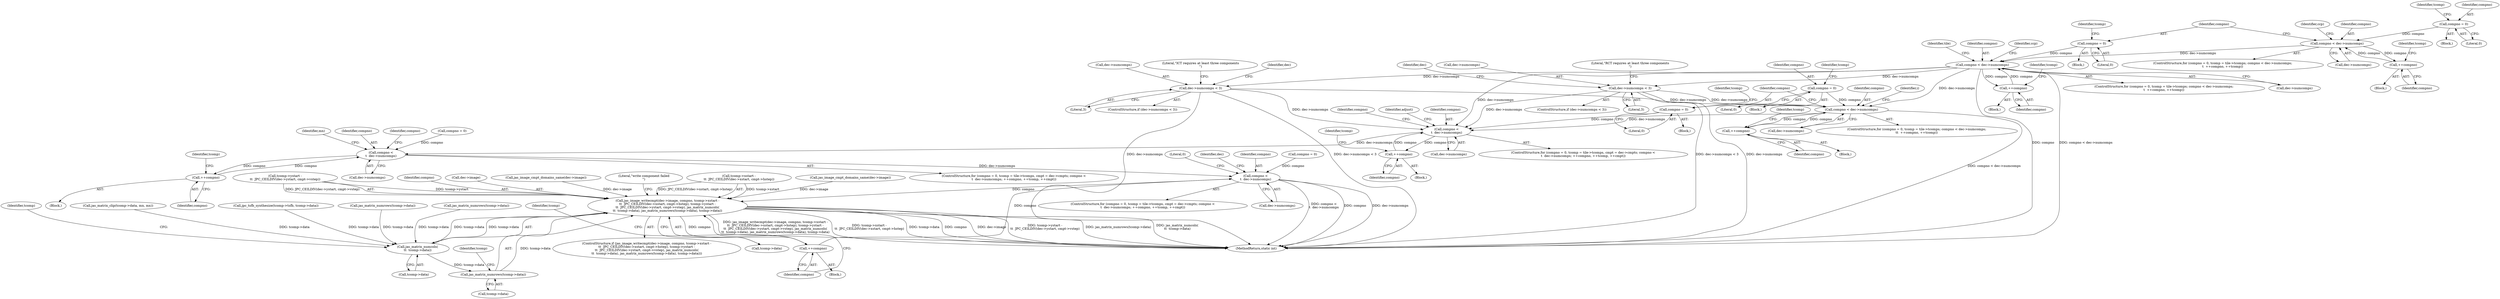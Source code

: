 digraph "0_jasper_dee11ec440d7908d1daf69f40a3324b27cf213ba@pointer" {
"1000484" [label="(Call,compno <\n\t  dec->numcomps)"];
"1000490" [label="(Call,++compno)"];
"1000484" [label="(Call,compno <\n\t  dec->numcomps)"];
"1000470" [label="(Call,compno = 0)"];
"1000350" [label="(Call,dec->numcomps < 3)"];
"1000265" [label="(Call,compno < dec->numcomps)"];
"1000257" [label="(Call,compno = 0)"];
"1000271" [label="(Call,++compno)"];
"1000144" [label="(Call,compno < dec->numcomps)"];
"1000150" [label="(Call,++compno)"];
"1000136" [label="(Call,compno = 0)"];
"1000302" [label="(Call,dec->numcomps < 3)"];
"1000411" [label="(Call,compno < dec->numcomps)"];
"1000403" [label="(Call,compno = 0)"];
"1000417" [label="(Call,++compno)"];
"1000563" [label="(Call,compno <\n\t  dec->numcomps)"];
"1000569" [label="(Call,++compno)"];
"1000638" [label="(Call,compno <\n\t  dec->numcomps)"];
"1000653" [label="(Call,jas_image_writecmpt(dec->image, compno, tcomp->xstart -\n\t\t  JPC_CEILDIV(dec->xstart, cmpt->hstep), tcomp->ystart -\n\t\t  JPC_CEILDIV(dec->ystart, cmpt->vstep), jas_matrix_numcols(\n\t\t  tcomp->data), jas_matrix_numrows(tcomp->data), tcomp->data))"];
"1000644" [label="(Call,++compno)"];
"1000680" [label="(Call,jas_matrix_numcols(\n\t\t  tcomp->data))"];
"1000684" [label="(Call,jas_matrix_numrows(tcomp->data))"];
"1000258" [label="(Identifier,compno)"];
"1000412" [label="(Identifier,compno)"];
"1000140" [label="(Identifier,tcomp)"];
"1000693" [label="(Literal,\"write component failed\n\")"];
"1000685" [label="(Call,tcomp->data)"];
"1000424" [label="(Identifier,i)"];
"1000484" [label="(Call,compno <\n\t  dec->numcomps)"];
"1000136" [label="(Call,compno = 0)"];
"1000468" [label="(ControlStructure,for (compno = 0, tcomp = tile->tcomps, cmpt = dec->cmpts; compno <\n\t  dec->numcomps; ++compno, ++tcomp, ++cmpt))"];
"1000403" [label="(Call,compno = 0)"];
"1000686" [label="(Identifier,tcomp)"];
"1000151" [label="(Identifier,compno)"];
"1000296" [label="(Identifier,tile)"];
"1000413" [label="(Call,dec->numcomps)"];
"1000470" [label="(Call,compno = 0)"];
"1000580" [label="(Identifier,mn)"];
"1000135" [label="(Block,)"];
"1000266" [label="(Identifier,compno)"];
"1000658" [label="(Call,tcomp->xstart -\n\t\t  JPC_CEILDIV(dec->xstart, cmpt->hstep))"];
"1000350" [label="(Call,dec->numcomps < 3)"];
"1000652" [label="(ControlStructure,if (jas_image_writecmpt(dec->image, compno, tcomp->xstart -\n\t\t  JPC_CEILDIV(dec->xstart, cmpt->hstep), tcomp->ystart -\n\t\t  JPC_CEILDIV(dec->ystart, cmpt->vstep), jas_matrix_numcols(\n\t\t  tcomp->data), jas_matrix_numrows(tcomp->data), tcomp->data)))"];
"1000134" [label="(ControlStructure,for (compno = 0, tcomp = tile->tcomps; compno < dec->numcomps;\n\t  ++compno, ++tcomp))"];
"1000261" [label="(Identifier,tcomp)"];
"1000699" [label="(MethodReturn,static int)"];
"1000688" [label="(Call,tcomp->data)"];
"1000363" [label="(Call,jas_image_cmpt_domains_same(dec->image))"];
"1000569" [label="(Call,++compno)"];
"1000573" [label="(Identifier,tcomp)"];
"1000271" [label="(Call,++compno)"];
"1000570" [label="(Identifier,compno)"];
"1000255" [label="(ControlStructure,for (compno = 0, tcomp = tile->tcomps; compno < dec->numcomps;\n\t  ++compno, ++tcomp))"];
"1000472" [label="(Literal,0)"];
"1000684" [label="(Call,jas_matrix_numrows(tcomp->data))"];
"1000405" [label="(Literal,0)"];
"1000491" [label="(Identifier,compno)"];
"1000640" [label="(Call,dec->numcomps)"];
"1000489" [label="(Block,)"];
"1000616" [label="(Call,jas_matrix_clip(tcomp->data, mn, mx))"];
"1000153" [label="(Identifier,tcomp)"];
"1000365" [label="(Identifier,dec)"];
"1000689" [label="(Identifier,tcomp)"];
"1000149" [label="(Block,)"];
"1000286" [label="(Call,jpc_tsfb_synthesize(tcomp->tsfb, tcomp->data))"];
"1000698" [label="(Literal,0)"];
"1000669" [label="(Call,tcomp->ystart -\n\t\t  JPC_CEILDIV(dec->ystart, cmpt->vstep))"];
"1000657" [label="(Identifier,compno)"];
"1000494" [label="(Identifier,tcomp)"];
"1000518" [label="(Call,jas_matrix_numrows(tcomp->data))"];
"1000622" [label="(ControlStructure,for (compno = 0, tcomp = tile->tcomps, cmpt = dec->cmpts; compno <\n\t  dec->numcomps; ++compno, ++tcomp, ++cmpt))"];
"1000416" [label="(Block,)"];
"1000655" [label="(Identifier,dec)"];
"1000680" [label="(Call,jas_matrix_numcols(\n\t\t  tcomp->data))"];
"1000564" [label="(Identifier,compno)"];
"1000428" [label="(Call,jas_matrix_numrows(tcomp->data))"];
"1000137" [label="(Identifier,compno)"];
"1000469" [label="(Block,)"];
"1000681" [label="(Call,tcomp->data)"];
"1000317" [label="(Identifier,dec)"];
"1000306" [label="(Literal,3)"];
"1000270" [label="(Block,)"];
"1000638" [label="(Call,compno <\n\t  dec->numcomps)"];
"1000411" [label="(Call,compno < dec->numcomps)"];
"1000265" [label="(Call,compno < dec->numcomps)"];
"1000475" [label="(Identifier,tcomp)"];
"1000565" [label="(Call,dec->numcomps)"];
"1000138" [label="(Literal,0)"];
"1000648" [label="(Identifier,tcomp)"];
"1000485" [label="(Identifier,compno)"];
"1000146" [label="(Call,dec->numcomps)"];
"1000639" [label="(Identifier,compno)"];
"1000256" [label="(Block,)"];
"1000654" [label="(Call,dec->image)"];
"1000550" [label="(Identifier,compno)"];
"1000156" [label="(Identifier,ccp)"];
"1000351" [label="(Call,dec->numcomps)"];
"1000357" [label="(Literal,\"ICT requires at least three components\n\")"];
"1000625" [label="(Identifier,compno)"];
"1000490" [label="(Call,++compno)"];
"1000407" [label="(Identifier,tcomp)"];
"1000568" [label="(Block,)"];
"1000150" [label="(Call,++compno)"];
"1000401" [label="(ControlStructure,for (compno = 0, tcomp = tile->tcomps; compno < dec->numcomps;\n\t\t  ++compno, ++tcomp))"];
"1000420" [label="(Identifier,tcomp)"];
"1000418" [label="(Identifier,compno)"];
"1000354" [label="(Literal,3)"];
"1000267" [label="(Call,dec->numcomps)"];
"1000499" [label="(Identifier,adjust)"];
"1000563" [label="(Call,compno <\n\t  dec->numcomps)"];
"1000549" [label="(Call,compno = 0)"];
"1000404" [label="(Identifier,compno)"];
"1000644" [label="(Call,++compno)"];
"1000315" [label="(Call,jas_image_cmpt_domains_same(dec->image))"];
"1000145" [label="(Identifier,compno)"];
"1000302" [label="(Call,dec->numcomps < 3)"];
"1000547" [label="(ControlStructure,for (compno = 0, tcomp = tile->tcomps, cmpt = dec->cmpts; compno <\n\t  dec->numcomps; ++compno, ++tcomp, ++cmpt))"];
"1000144" [label="(Call,compno < dec->numcomps)"];
"1000486" [label="(Call,dec->numcomps)"];
"1000471" [label="(Identifier,compno)"];
"1000257" [label="(Call,compno = 0)"];
"1000303" [label="(Call,dec->numcomps)"];
"1000272" [label="(Identifier,compno)"];
"1000402" [label="(Block,)"];
"1000417" [label="(Call,++compno)"];
"1000259" [label="(Literal,0)"];
"1000624" [label="(Call,compno = 0)"];
"1000643" [label="(Block,)"];
"1000277" [label="(Identifier,ccp)"];
"1000309" [label="(Literal,\"RCT requires at least three components\n\")"];
"1000645" [label="(Identifier,compno)"];
"1000301" [label="(ControlStructure,if (dec->numcomps < 3))"];
"1000349" [label="(ControlStructure,if (dec->numcomps < 3))"];
"1000653" [label="(Call,jas_image_writecmpt(dec->image, compno, tcomp->xstart -\n\t\t  JPC_CEILDIV(dec->xstart, cmpt->hstep), tcomp->ystart -\n\t\t  JPC_CEILDIV(dec->ystart, cmpt->vstep), jas_matrix_numcols(\n\t\t  tcomp->data), jas_matrix_numrows(tcomp->data), tcomp->data))"];
"1000274" [label="(Identifier,tcomp)"];
"1000484" -> "1000468"  [label="AST: "];
"1000484" -> "1000486"  [label="CFG: "];
"1000485" -> "1000484"  [label="AST: "];
"1000486" -> "1000484"  [label="AST: "];
"1000499" -> "1000484"  [label="CFG: "];
"1000550" -> "1000484"  [label="CFG: "];
"1000490" -> "1000484"  [label="DDG: compno"];
"1000470" -> "1000484"  [label="DDG: compno"];
"1000350" -> "1000484"  [label="DDG: dec->numcomps"];
"1000302" -> "1000484"  [label="DDG: dec->numcomps"];
"1000265" -> "1000484"  [label="DDG: dec->numcomps"];
"1000411" -> "1000484"  [label="DDG: dec->numcomps"];
"1000484" -> "1000490"  [label="DDG: compno"];
"1000484" -> "1000563"  [label="DDG: dec->numcomps"];
"1000490" -> "1000489"  [label="AST: "];
"1000490" -> "1000491"  [label="CFG: "];
"1000491" -> "1000490"  [label="AST: "];
"1000494" -> "1000490"  [label="CFG: "];
"1000470" -> "1000469"  [label="AST: "];
"1000470" -> "1000472"  [label="CFG: "];
"1000471" -> "1000470"  [label="AST: "];
"1000472" -> "1000470"  [label="AST: "];
"1000475" -> "1000470"  [label="CFG: "];
"1000350" -> "1000349"  [label="AST: "];
"1000350" -> "1000354"  [label="CFG: "];
"1000351" -> "1000350"  [label="AST: "];
"1000354" -> "1000350"  [label="AST: "];
"1000357" -> "1000350"  [label="CFG: "];
"1000365" -> "1000350"  [label="CFG: "];
"1000350" -> "1000699"  [label="DDG: dec->numcomps"];
"1000350" -> "1000699"  [label="DDG: dec->numcomps < 3"];
"1000265" -> "1000350"  [label="DDG: dec->numcomps"];
"1000350" -> "1000411"  [label="DDG: dec->numcomps"];
"1000265" -> "1000255"  [label="AST: "];
"1000265" -> "1000267"  [label="CFG: "];
"1000266" -> "1000265"  [label="AST: "];
"1000267" -> "1000265"  [label="AST: "];
"1000277" -> "1000265"  [label="CFG: "];
"1000296" -> "1000265"  [label="CFG: "];
"1000265" -> "1000699"  [label="DDG: compno < dec->numcomps"];
"1000265" -> "1000699"  [label="DDG: compno"];
"1000257" -> "1000265"  [label="DDG: compno"];
"1000271" -> "1000265"  [label="DDG: compno"];
"1000144" -> "1000265"  [label="DDG: dec->numcomps"];
"1000265" -> "1000271"  [label="DDG: compno"];
"1000265" -> "1000302"  [label="DDG: dec->numcomps"];
"1000265" -> "1000411"  [label="DDG: dec->numcomps"];
"1000257" -> "1000256"  [label="AST: "];
"1000257" -> "1000259"  [label="CFG: "];
"1000258" -> "1000257"  [label="AST: "];
"1000259" -> "1000257"  [label="AST: "];
"1000261" -> "1000257"  [label="CFG: "];
"1000271" -> "1000270"  [label="AST: "];
"1000271" -> "1000272"  [label="CFG: "];
"1000272" -> "1000271"  [label="AST: "];
"1000274" -> "1000271"  [label="CFG: "];
"1000144" -> "1000134"  [label="AST: "];
"1000144" -> "1000146"  [label="CFG: "];
"1000145" -> "1000144"  [label="AST: "];
"1000146" -> "1000144"  [label="AST: "];
"1000156" -> "1000144"  [label="CFG: "];
"1000258" -> "1000144"  [label="CFG: "];
"1000150" -> "1000144"  [label="DDG: compno"];
"1000136" -> "1000144"  [label="DDG: compno"];
"1000144" -> "1000150"  [label="DDG: compno"];
"1000150" -> "1000149"  [label="AST: "];
"1000150" -> "1000151"  [label="CFG: "];
"1000151" -> "1000150"  [label="AST: "];
"1000153" -> "1000150"  [label="CFG: "];
"1000136" -> "1000135"  [label="AST: "];
"1000136" -> "1000138"  [label="CFG: "];
"1000137" -> "1000136"  [label="AST: "];
"1000138" -> "1000136"  [label="AST: "];
"1000140" -> "1000136"  [label="CFG: "];
"1000302" -> "1000301"  [label="AST: "];
"1000302" -> "1000306"  [label="CFG: "];
"1000303" -> "1000302"  [label="AST: "];
"1000306" -> "1000302"  [label="AST: "];
"1000309" -> "1000302"  [label="CFG: "];
"1000317" -> "1000302"  [label="CFG: "];
"1000302" -> "1000699"  [label="DDG: dec->numcomps"];
"1000302" -> "1000699"  [label="DDG: dec->numcomps < 3"];
"1000302" -> "1000411"  [label="DDG: dec->numcomps"];
"1000411" -> "1000401"  [label="AST: "];
"1000411" -> "1000413"  [label="CFG: "];
"1000412" -> "1000411"  [label="AST: "];
"1000413" -> "1000411"  [label="AST: "];
"1000424" -> "1000411"  [label="CFG: "];
"1000471" -> "1000411"  [label="CFG: "];
"1000411" -> "1000699"  [label="DDG: compno < dec->numcomps"];
"1000403" -> "1000411"  [label="DDG: compno"];
"1000417" -> "1000411"  [label="DDG: compno"];
"1000411" -> "1000417"  [label="DDG: compno"];
"1000403" -> "1000402"  [label="AST: "];
"1000403" -> "1000405"  [label="CFG: "];
"1000404" -> "1000403"  [label="AST: "];
"1000405" -> "1000403"  [label="AST: "];
"1000407" -> "1000403"  [label="CFG: "];
"1000417" -> "1000416"  [label="AST: "];
"1000417" -> "1000418"  [label="CFG: "];
"1000418" -> "1000417"  [label="AST: "];
"1000420" -> "1000417"  [label="CFG: "];
"1000563" -> "1000547"  [label="AST: "];
"1000563" -> "1000565"  [label="CFG: "];
"1000564" -> "1000563"  [label="AST: "];
"1000565" -> "1000563"  [label="AST: "];
"1000580" -> "1000563"  [label="CFG: "];
"1000625" -> "1000563"  [label="CFG: "];
"1000549" -> "1000563"  [label="DDG: compno"];
"1000569" -> "1000563"  [label="DDG: compno"];
"1000563" -> "1000569"  [label="DDG: compno"];
"1000563" -> "1000638"  [label="DDG: dec->numcomps"];
"1000569" -> "1000568"  [label="AST: "];
"1000569" -> "1000570"  [label="CFG: "];
"1000570" -> "1000569"  [label="AST: "];
"1000573" -> "1000569"  [label="CFG: "];
"1000638" -> "1000622"  [label="AST: "];
"1000638" -> "1000640"  [label="CFG: "];
"1000639" -> "1000638"  [label="AST: "];
"1000640" -> "1000638"  [label="AST: "];
"1000655" -> "1000638"  [label="CFG: "];
"1000698" -> "1000638"  [label="CFG: "];
"1000638" -> "1000699"  [label="DDG: compno <\n\t  dec->numcomps"];
"1000638" -> "1000699"  [label="DDG: compno"];
"1000638" -> "1000699"  [label="DDG: dec->numcomps"];
"1000624" -> "1000638"  [label="DDG: compno"];
"1000644" -> "1000638"  [label="DDG: compno"];
"1000638" -> "1000653"  [label="DDG: compno"];
"1000653" -> "1000652"  [label="AST: "];
"1000653" -> "1000688"  [label="CFG: "];
"1000654" -> "1000653"  [label="AST: "];
"1000657" -> "1000653"  [label="AST: "];
"1000658" -> "1000653"  [label="AST: "];
"1000669" -> "1000653"  [label="AST: "];
"1000680" -> "1000653"  [label="AST: "];
"1000684" -> "1000653"  [label="AST: "];
"1000688" -> "1000653"  [label="AST: "];
"1000693" -> "1000653"  [label="CFG: "];
"1000645" -> "1000653"  [label="CFG: "];
"1000653" -> "1000699"  [label="DDG: jas_matrix_numrows(tcomp->data)"];
"1000653" -> "1000699"  [label="DDG: jas_matrix_numcols(\n\t\t  tcomp->data)"];
"1000653" -> "1000699"  [label="DDG: jas_image_writecmpt(dec->image, compno, tcomp->xstart -\n\t\t  JPC_CEILDIV(dec->xstart, cmpt->hstep), tcomp->ystart -\n\t\t  JPC_CEILDIV(dec->ystart, cmpt->vstep), jas_matrix_numcols(\n\t\t  tcomp->data), jas_matrix_numrows(tcomp->data), tcomp->data)"];
"1000653" -> "1000699"  [label="DDG: tcomp->xstart -\n\t\t  JPC_CEILDIV(dec->xstart, cmpt->hstep)"];
"1000653" -> "1000699"  [label="DDG: tcomp->data"];
"1000653" -> "1000699"  [label="DDG: compno"];
"1000653" -> "1000699"  [label="DDG: dec->image"];
"1000653" -> "1000699"  [label="DDG: tcomp->ystart -\n\t\t  JPC_CEILDIV(dec->ystart, cmpt->vstep)"];
"1000653" -> "1000644"  [label="DDG: compno"];
"1000363" -> "1000653"  [label="DDG: dec->image"];
"1000315" -> "1000653"  [label="DDG: dec->image"];
"1000658" -> "1000653"  [label="DDG: tcomp->xstart"];
"1000658" -> "1000653"  [label="DDG: JPC_CEILDIV(dec->xstart, cmpt->hstep)"];
"1000669" -> "1000653"  [label="DDG: tcomp->ystart"];
"1000669" -> "1000653"  [label="DDG: JPC_CEILDIV(dec->ystart, cmpt->vstep)"];
"1000680" -> "1000653"  [label="DDG: tcomp->data"];
"1000653" -> "1000680"  [label="DDG: tcomp->data"];
"1000684" -> "1000653"  [label="DDG: tcomp->data"];
"1000644" -> "1000643"  [label="AST: "];
"1000644" -> "1000645"  [label="CFG: "];
"1000645" -> "1000644"  [label="AST: "];
"1000648" -> "1000644"  [label="CFG: "];
"1000680" -> "1000681"  [label="CFG: "];
"1000681" -> "1000680"  [label="AST: "];
"1000686" -> "1000680"  [label="CFG: "];
"1000286" -> "1000680"  [label="DDG: tcomp->data"];
"1000616" -> "1000680"  [label="DDG: tcomp->data"];
"1000518" -> "1000680"  [label="DDG: tcomp->data"];
"1000428" -> "1000680"  [label="DDG: tcomp->data"];
"1000680" -> "1000684"  [label="DDG: tcomp->data"];
"1000684" -> "1000685"  [label="CFG: "];
"1000685" -> "1000684"  [label="AST: "];
"1000689" -> "1000684"  [label="CFG: "];
}
